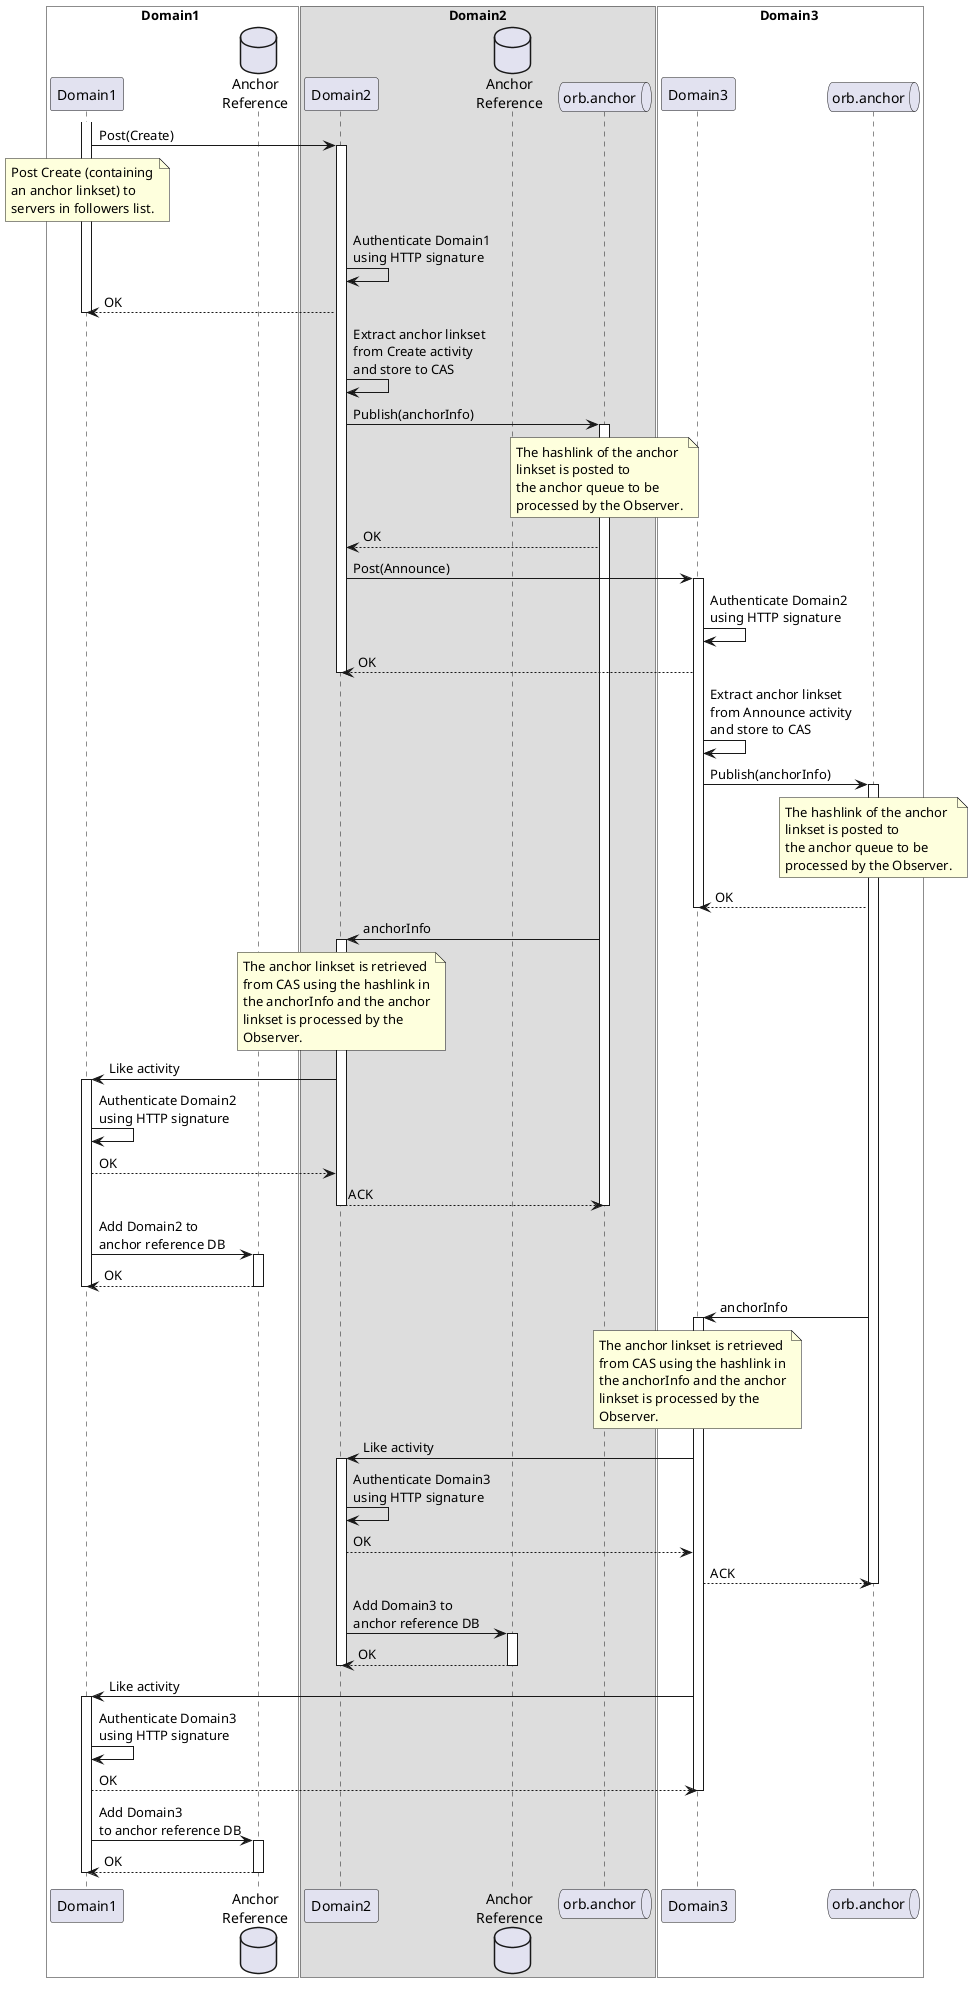 @startuml
'https://plantuml.com/sequence-diagram

box Domain1 #White
participant Domain1
database "Anchor\nReference" as Domain1DB
end box

box Domain2
participant Domain2
database "Anchor\nReference" as Domain2DB
queue "orb.anchor" as anchor_2
end box

box Domain3 #White
participant Domain3
queue "orb.anchor" as anchor_3
end box

activate Domain1
Domain1 -> Domain2: Post(Create)
note over Domain1
Post Create (containing
an anchor linkset) to
servers in followers list.
end note

activate Domain2
Domain2 -> Domain2: Authenticate Domain1\nusing HTTP signature
Domain2 --> Domain1: OK

deactivate Domain1

Domain2 -> Domain2: Extract anchor linkset\nfrom Create activity\nand store to CAS

Domain2 -> anchor_2: Publish(anchorInfo)

note over anchor_2
The hashlink of the anchor
linkset is posted to
the anchor queue to be
processed by the Observer.
end note

activate anchor_2

anchor_2 --> Domain2: OK

Domain2 -> Domain3: Post(Announce)

activate Domain3

Domain3 -> Domain3: Authenticate Domain2\nusing HTTP signature
Domain3 --> Domain2: OK

deactivate Domain2

Domain3 -> Domain3: Extract anchor linkset\nfrom Announce activity\nand store to CAS

Domain3 -> anchor_3: Publish(anchorInfo)

activate anchor_3

note over anchor_3
The hashlink of the anchor
linkset is posted to
the anchor queue to be
processed by the Observer.
end note
anchor_3 --> Domain3: OK

deactivate Domain3

anchor_2 -> Domain2: anchorInfo

activate Domain2

note over Domain2
The anchor linkset is retrieved
from CAS using the hashlink in
the anchorInfo and the anchor
linkset is processed by the
Observer.
end note

Domain2 -> Domain1: Like activity

activate Domain1
Domain1 -> Domain1: Authenticate Domain2\nusing HTTP signature
Domain1 --> Domain2: OK

Domain2 --> anchor_2: ACK

deactivate anchor_2

deactivate Domain2

Domain1 -> Domain1DB: Add Domain2 to\nanchor reference DB
activate Domain1DB
Domain1DB --> Domain1: OK
deactivate Domain1DB
deactivate Domain1

anchor_3 -> Domain3: anchorInfo

activate Domain3

note over Domain3
The anchor linkset is retrieved
from CAS using the hashlink in
the anchorInfo and the anchor
linkset is processed by the
Observer.
end note

Domain3 -> Domain2: Like activity

activate Domain2

Domain2 -> Domain2: Authenticate Domain3\nusing HTTP signature
Domain2 --> Domain3: OK

Domain3 --> anchor_3: ACK

deactivate anchor_3

Domain2 -> Domain2DB: Add Domain3 to\nanchor reference DB
activate Domain2DB
Domain2DB --> Domain2: OK
deactivate Domain2DB
deactivate Domain2

Domain3 -> Domain1: Like activity

activate Domain1
Domain1 -> Domain1: Authenticate Domain3\nusing HTTP signature
Domain1 --> Domain3: OK

deactivate Domain3

Domain1 -> Domain1DB: Add Domain3\nto anchor reference DB
activate Domain1DB
Domain1DB --> Domain1: OK
deactivate Domain1DB
deactivate Domain1

@enduml
